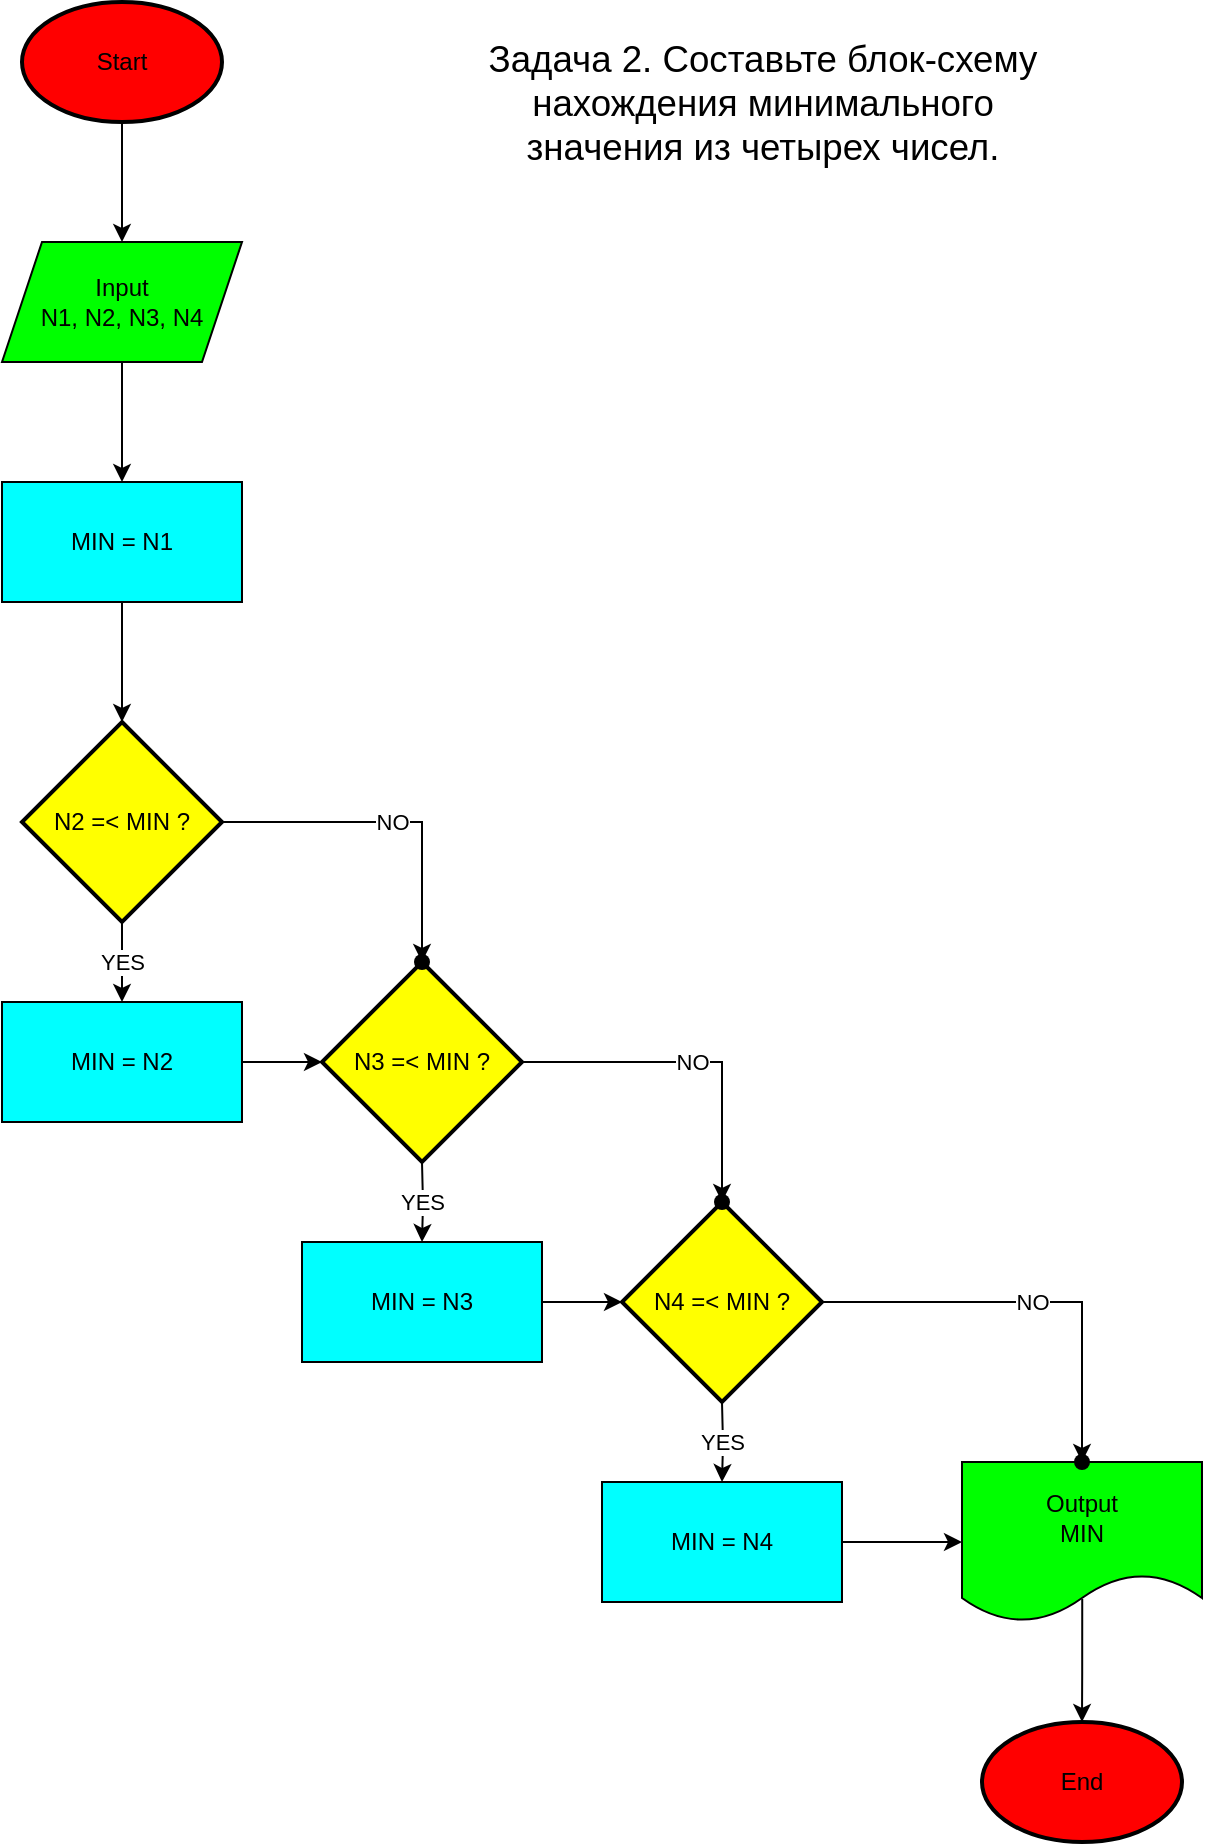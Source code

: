 <mxfile version="20.2.0" type="github">
  <diagram id="C5RBs43oDa-KdzZeNtuy" name="Page-1">
    <mxGraphModel dx="1995" dy="1165" grid="1" gridSize="10" guides="1" tooltips="1" connect="1" arrows="1" fold="1" page="1" pageScale="1" pageWidth="827" pageHeight="1169" math="1" shadow="0">
      <root>
        <mxCell id="WIyWlLk6GJQsqaUBKTNV-0" />
        <mxCell id="WIyWlLk6GJQsqaUBKTNV-1" parent="WIyWlLk6GJQsqaUBKTNV-0" />
        <mxCell id="txWmI85OTP2UU9v07WUH-6" value="" style="edgeStyle=orthogonalEdgeStyle;rounded=0;orthogonalLoop=1;jettySize=auto;html=1;fontColor=#000000;" parent="WIyWlLk6GJQsqaUBKTNV-1" source="bkmcW2qwPOxSgzUlpzTJ-0" target="bkmcW2qwPOxSgzUlpzTJ-3" edge="1">
          <mxGeometry relative="1" as="geometry" />
        </mxCell>
        <mxCell id="bkmcW2qwPOxSgzUlpzTJ-0" value="Start" style="strokeWidth=2;html=1;shape=mxgraph.flowchart.start_1;whiteSpace=wrap;fillColor=#FF0000;" parent="WIyWlLk6GJQsqaUBKTNV-1" vertex="1">
          <mxGeometry x="90" y="20" width="100" height="60" as="geometry" />
        </mxCell>
        <mxCell id="bkmcW2qwPOxSgzUlpzTJ-2" value="&lt;span dir=&quot;ltr&quot; role=&quot;presentation&quot; style=&quot;left: 120px; top: 187.532px; font-size: 18.333px; font-family: sans-serif; transform: scaleX(0.999);&quot;&gt;Задача 2. Составьте блок-схему&lt;br&gt;нахождения минимального&lt;br&gt;значения из четырех чисел.&lt;/span&gt;" style="text;html=1;align=center;verticalAlign=middle;resizable=0;points=[];autosize=1;strokeColor=none;fillColor=none;" parent="WIyWlLk6GJQsqaUBKTNV-1" vertex="1">
          <mxGeometry x="310" y="30" width="300" height="80" as="geometry" />
        </mxCell>
        <mxCell id="bkmcW2qwPOxSgzUlpzTJ-8" value="" style="edgeStyle=orthogonalEdgeStyle;rounded=0;orthogonalLoop=1;jettySize=auto;html=1;" parent="WIyWlLk6GJQsqaUBKTNV-1" source="bkmcW2qwPOxSgzUlpzTJ-3" edge="1">
          <mxGeometry relative="1" as="geometry">
            <mxPoint x="140" y="260" as="targetPoint" />
          </mxGeometry>
        </mxCell>
        <mxCell id="bkmcW2qwPOxSgzUlpzTJ-3" value="&lt;div&gt;Input&lt;/div&gt;&lt;div&gt;N1, N2, N3, N4&lt;br&gt;&lt;/div&gt;" style="shape=parallelogram;perimeter=parallelogramPerimeter;whiteSpace=wrap;html=1;fixedSize=1;fillColor=#00FF00;" parent="WIyWlLk6GJQsqaUBKTNV-1" vertex="1">
          <mxGeometry x="80" y="140" width="120" height="60" as="geometry" />
        </mxCell>
        <mxCell id="CFzF3niurW7SpKeb--T1-20" value="" style="edgeStyle=orthogonalEdgeStyle;rounded=0;orthogonalLoop=1;jettySize=auto;html=1;fontColor=default;exitX=0.501;exitY=0.856;exitDx=0;exitDy=0;exitPerimeter=0;" edge="1" parent="WIyWlLk6GJQsqaUBKTNV-1" source="bkmcW2qwPOxSgzUlpzTJ-11" target="bkmcW2qwPOxSgzUlpzTJ-13">
          <mxGeometry relative="1" as="geometry" />
        </mxCell>
        <mxCell id="bkmcW2qwPOxSgzUlpzTJ-11" value="&lt;div&gt;Output&lt;/div&gt;&lt;div&gt;MIN&lt;br&gt;&lt;/div&gt;" style="shape=document;whiteSpace=wrap;html=1;boundedLbl=1;fillColor=#00FF00;" parent="WIyWlLk6GJQsqaUBKTNV-1" vertex="1">
          <mxGeometry x="560" y="750" width="120" height="80" as="geometry" />
        </mxCell>
        <mxCell id="bkmcW2qwPOxSgzUlpzTJ-13" value="End" style="strokeWidth=2;html=1;shape=mxgraph.flowchart.start_1;whiteSpace=wrap;fillColor=#FF0000;" parent="WIyWlLk6GJQsqaUBKTNV-1" vertex="1">
          <mxGeometry x="570" y="880" width="100" height="60" as="geometry" />
        </mxCell>
        <mxCell id="CFzF3niurW7SpKeb--T1-2" value="YES" style="edgeStyle=orthogonalEdgeStyle;rounded=0;orthogonalLoop=1;jettySize=auto;html=1;fontColor=default;" edge="1" parent="WIyWlLk6GJQsqaUBKTNV-1" source="SismPJAR2ZVxrANQJ-HG-0" target="CFzF3niurW7SpKeb--T1-1">
          <mxGeometry relative="1" as="geometry" />
        </mxCell>
        <mxCell id="CFzF3niurW7SpKeb--T1-11" value="NO" style="edgeStyle=orthogonalEdgeStyle;rounded=0;orthogonalLoop=1;jettySize=auto;html=1;fontColor=default;" edge="1" parent="WIyWlLk6GJQsqaUBKTNV-1" source="SismPJAR2ZVxrANQJ-HG-0" target="CFzF3niurW7SpKeb--T1-10">
          <mxGeometry relative="1" as="geometry">
            <Array as="points">
              <mxPoint x="290" y="430" />
            </Array>
          </mxGeometry>
        </mxCell>
        <mxCell id="SismPJAR2ZVxrANQJ-HG-0" value="N2 =&amp;lt; MIN ?" style="strokeWidth=2;html=1;shape=mxgraph.flowchart.decision;whiteSpace=wrap;labelBackgroundColor=none;fontColor=default;fillColor=#FFFF00;" parent="WIyWlLk6GJQsqaUBKTNV-1" vertex="1">
          <mxGeometry x="90" y="380" width="100" height="100" as="geometry" />
        </mxCell>
        <mxCell id="CFzF3niurW7SpKeb--T1-9" value="" style="edgeStyle=orthogonalEdgeStyle;rounded=0;orthogonalLoop=1;jettySize=auto;html=1;fontColor=default;" edge="1" parent="WIyWlLk6GJQsqaUBKTNV-1" source="CFzF3niurW7SpKeb--T1-0" target="SismPJAR2ZVxrANQJ-HG-0">
          <mxGeometry relative="1" as="geometry" />
        </mxCell>
        <mxCell id="CFzF3niurW7SpKeb--T1-0" value="MIN = N1" style="rounded=0;whiteSpace=wrap;html=1;fillColor=#00FFFF;" vertex="1" parent="WIyWlLk6GJQsqaUBKTNV-1">
          <mxGeometry x="80" y="260" width="120" height="60" as="geometry" />
        </mxCell>
        <mxCell id="CFzF3niurW7SpKeb--T1-4" value="" style="edgeStyle=orthogonalEdgeStyle;rounded=0;orthogonalLoop=1;jettySize=auto;html=1;fontColor=default;" edge="1" parent="WIyWlLk6GJQsqaUBKTNV-1" source="CFzF3niurW7SpKeb--T1-1" target="CFzF3niurW7SpKeb--T1-3">
          <mxGeometry relative="1" as="geometry" />
        </mxCell>
        <mxCell id="CFzF3niurW7SpKeb--T1-1" value="MIN = N2" style="rounded=0;whiteSpace=wrap;html=1;fillColor=#00FFFF;" vertex="1" parent="WIyWlLk6GJQsqaUBKTNV-1">
          <mxGeometry x="80" y="520" width="120" height="60" as="geometry" />
        </mxCell>
        <mxCell id="CFzF3niurW7SpKeb--T1-13" value="NO" style="edgeStyle=orthogonalEdgeStyle;rounded=0;orthogonalLoop=1;jettySize=auto;html=1;fontColor=default;" edge="1" parent="WIyWlLk6GJQsqaUBKTNV-1" source="CFzF3niurW7SpKeb--T1-3" target="CFzF3niurW7SpKeb--T1-12">
          <mxGeometry relative="1" as="geometry">
            <Array as="points">
              <mxPoint x="440" y="550" />
            </Array>
          </mxGeometry>
        </mxCell>
        <mxCell id="CFzF3niurW7SpKeb--T1-3" value="N3 =&amp;lt; MIN ?" style="strokeWidth=2;html=1;shape=mxgraph.flowchart.decision;whiteSpace=wrap;labelBackgroundColor=none;fontColor=default;fillColor=#FFFF00;" vertex="1" parent="WIyWlLk6GJQsqaUBKTNV-1">
          <mxGeometry x="240" y="500" width="100" height="100" as="geometry" />
        </mxCell>
        <mxCell id="CFzF3niurW7SpKeb--T1-5" value="YES" style="edgeStyle=orthogonalEdgeStyle;rounded=0;orthogonalLoop=1;jettySize=auto;html=1;fontColor=default;" edge="1" target="CFzF3niurW7SpKeb--T1-7" parent="WIyWlLk6GJQsqaUBKTNV-1">
          <mxGeometry relative="1" as="geometry">
            <mxPoint x="290" y="600" as="sourcePoint" />
          </mxGeometry>
        </mxCell>
        <mxCell id="CFzF3niurW7SpKeb--T1-6" value="" style="edgeStyle=orthogonalEdgeStyle;rounded=0;orthogonalLoop=1;jettySize=auto;html=1;fontColor=default;" edge="1" source="CFzF3niurW7SpKeb--T1-7" target="CFzF3niurW7SpKeb--T1-8" parent="WIyWlLk6GJQsqaUBKTNV-1">
          <mxGeometry relative="1" as="geometry" />
        </mxCell>
        <mxCell id="CFzF3niurW7SpKeb--T1-7" value="MIN = N3" style="rounded=0;whiteSpace=wrap;html=1;fillColor=#00FFFF;" vertex="1" parent="WIyWlLk6GJQsqaUBKTNV-1">
          <mxGeometry x="230" y="640" width="120" height="60" as="geometry" />
        </mxCell>
        <mxCell id="CFzF3niurW7SpKeb--T1-18" value="NO" style="edgeStyle=orthogonalEdgeStyle;rounded=0;orthogonalLoop=1;jettySize=auto;html=1;fontColor=default;" edge="1" parent="WIyWlLk6GJQsqaUBKTNV-1" source="CFzF3niurW7SpKeb--T1-8" target="CFzF3niurW7SpKeb--T1-17">
          <mxGeometry relative="1" as="geometry" />
        </mxCell>
        <mxCell id="CFzF3niurW7SpKeb--T1-8" value="N4 =&amp;lt; MIN ?" style="strokeWidth=2;html=1;shape=mxgraph.flowchart.decision;whiteSpace=wrap;labelBackgroundColor=none;fontColor=default;fillColor=#FFFF00;" vertex="1" parent="WIyWlLk6GJQsqaUBKTNV-1">
          <mxGeometry x="390" y="620" width="100" height="100" as="geometry" />
        </mxCell>
        <mxCell id="CFzF3niurW7SpKeb--T1-10" value="" style="shape=waypoint;sketch=0;size=6;pointerEvents=1;points=[];fillColor=#FFFF00;resizable=0;rotatable=0;perimeter=centerPerimeter;snapToPoint=1;strokeWidth=2;labelBackgroundColor=none;" vertex="1" parent="WIyWlLk6GJQsqaUBKTNV-1">
          <mxGeometry x="270" y="480" width="40" height="40" as="geometry" />
        </mxCell>
        <mxCell id="CFzF3niurW7SpKeb--T1-12" value="" style="shape=waypoint;sketch=0;size=6;pointerEvents=1;points=[];fillColor=#FFFF00;resizable=0;rotatable=0;perimeter=centerPerimeter;snapToPoint=1;strokeWidth=2;labelBackgroundColor=none;" vertex="1" parent="WIyWlLk6GJQsqaUBKTNV-1">
          <mxGeometry x="420" y="600" width="40" height="40" as="geometry" />
        </mxCell>
        <mxCell id="CFzF3niurW7SpKeb--T1-14" value="YES" style="edgeStyle=orthogonalEdgeStyle;rounded=0;orthogonalLoop=1;jettySize=auto;html=1;fontColor=default;" edge="1" target="CFzF3niurW7SpKeb--T1-15" parent="WIyWlLk6GJQsqaUBKTNV-1">
          <mxGeometry relative="1" as="geometry">
            <mxPoint x="440" y="720" as="sourcePoint" />
          </mxGeometry>
        </mxCell>
        <mxCell id="CFzF3niurW7SpKeb--T1-16" value="" style="edgeStyle=orthogonalEdgeStyle;rounded=0;orthogonalLoop=1;jettySize=auto;html=1;fontColor=default;" edge="1" parent="WIyWlLk6GJQsqaUBKTNV-1" source="CFzF3niurW7SpKeb--T1-15" target="bkmcW2qwPOxSgzUlpzTJ-11">
          <mxGeometry relative="1" as="geometry" />
        </mxCell>
        <mxCell id="CFzF3niurW7SpKeb--T1-15" value="MIN = N4" style="rounded=0;whiteSpace=wrap;html=1;fillColor=#00FFFF;" vertex="1" parent="WIyWlLk6GJQsqaUBKTNV-1">
          <mxGeometry x="380" y="760" width="120" height="60" as="geometry" />
        </mxCell>
        <mxCell id="CFzF3niurW7SpKeb--T1-17" value="" style="shape=waypoint;sketch=0;size=6;pointerEvents=1;points=[];fillColor=#FFFF00;resizable=0;rotatable=0;perimeter=centerPerimeter;snapToPoint=1;strokeWidth=2;labelBackgroundColor=none;" vertex="1" parent="WIyWlLk6GJQsqaUBKTNV-1">
          <mxGeometry x="600" y="730" width="40" height="40" as="geometry" />
        </mxCell>
      </root>
    </mxGraphModel>
  </diagram>
</mxfile>
